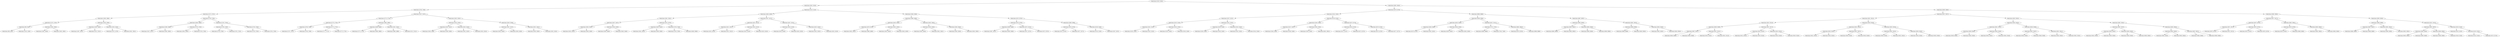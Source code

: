 digraph G{
1050658320 [label="Node{data=[5329, 5329]}"]
1050658320 -> 1174610811
1174610811 [label="Node{data=[3633, 3633]}"]
1174610811 -> 784028985
784028985 [label="Node{data=[2766, 2766]}"]
784028985 -> 897932499
897932499 [label="Node{data=[2373, 2373]}"]
897932499 -> 1978315573
1978315573 [label="Node{data=[1696, 1696]}"]
1978315573 -> 716000776
716000776 [label="Node{data=[1470, 1470]}"]
716000776 -> 1590416633
1590416633 [label="Node{data=[962, 962]}"]
1590416633 -> 1102538807
1102538807 [label="Node{data=[862, 862]}"]
1590416633 -> 1633949743
1633949743 [label="Node{data=[1426, 1426]}"]
716000776 -> 561628933
561628933 [label="Node{data=[1694, 1694]}"]
561628933 -> 563454927
563454927 [label="Node{data=[1693, 1693]}"]
561628933 -> 1528398106
1528398106 [label="Node{data=[1695, 1695]}"]
1978315573 -> 452808502
452808502 [label="Node{data=[1959, 1959]}"]
452808502 -> 1976820355
1976820355 [label="Node{data=[1905, 1905]}"]
1976820355 -> 2043984941
2043984941 [label="Node{data=[1697, 1697]}"]
1976820355 -> 1850925916
1850925916 [label="Node{data=[1912, 1912]}"]
452808502 -> 505845087
505845087 [label="Node{data=[2035, 2035]}"]
505845087 -> 1946926050
1946926050 [label="Node{data=[1973, 1973]}"]
505845087 -> 677532826
677532826 [label="Node{data=[2061, 2061]}"]
897932499 -> 1372789449
1372789449 [label="Node{data=[2758, 2758]}"]
1372789449 -> 2079711681
2079711681 [label="Node{data=[2666, 2666]}"]
2079711681 -> 1376293366
1376293366 [label="Node{data=[2588, 2588]}"]
1376293366 -> 1760876969
1760876969 [label="Node{data=[2547, 2547]}"]
1376293366 -> 565740332
565740332 [label="Node{data=[2665, 2665]}"]
2079711681 -> 1972868403
1972868403 [label="Node{data=[2705, 2705]}"]
1972868403 -> 1661349206
1661349206 [label="Node{data=[2693, 2693]}"]
1972868403 -> 770808078
770808078 [label="Node{data=[2740, 2740]}"]
1372789449 -> 1219878527
1219878527 [label="Node{data=[2762, 2762]}"]
1219878527 -> 29553751
29553751 [label="Node{data=[2760, 2760]}"]
29553751 -> 1400640932
1400640932 [label="Node{data=[2759, 2759]}"]
29553751 -> 1927597868
1927597868 [label="Node{data=[2761, 2761]}"]
1219878527 -> 348434729
348434729 [label="Node{data=[2764, 2764]}"]
348434729 -> 36868010
36868010 [label="Node{data=[2763, 2763]}"]
348434729 -> 827353981
827353981 [label="Node{data=[2765, 2765]}"]
784028985 -> 1696157652
1696157652 [label="Node{data=[3347, 3347]}"]
1696157652 -> 1424357287
1424357287 [label="Node{data=[2774, 2774]}"]
1424357287 -> 1111260494
1111260494 [label="Node{data=[2770, 2770]}"]
1111260494 -> 1879440887
1879440887 [label="Node{data=[2768, 2768]}"]
1879440887 -> 1607302092
1607302092 [label="Node{data=[2767, 2767]}"]
1879440887 -> 611252061
611252061 [label="Node{data=[2769, 2769]}"]
1111260494 -> 85534867
85534867 [label="Node{data=[2772, 2772]}"]
85534867 -> 1521260418
1521260418 [label="Node{data=[2771, 2771]}"]
85534867 -> 1846248448
1846248448 [label="Node{data=[2773, 2773]}"]
1424357287 -> 1032602243
1032602243 [label="Node{data=[2885, 2885]}"]
1032602243 -> 1906157585
1906157585 [label="Node{data=[2868, 2868]}"]
1906157585 -> 1328754983
1328754983 [label="Node{data=[2775, 2775]}"]
1906157585 -> 2099939141
2099939141 [label="Node{data=[2880, 2880]}"]
1032602243 -> 585980473
585980473 [label="Node{data=[3281, 3281]}"]
585980473 -> 1051505493
1051505493 [label="Node{data=[2886, 2886]}"]
585980473 -> 1749026734
1749026734 [label="Node{data=[3312, 3312]}"]
1696157652 -> 1106883916
1106883916 [label="Node{data=[3625, 3625]}"]
1106883916 -> 151847896
151847896 [label="Node{data=[3543, 3543]}"]
151847896 -> 1382035383
1382035383 [label="Node{data=[3361, 3361]}"]
1382035383 -> 980758306
980758306 [label="Node{data=[3348, 3348]}"]
1382035383 -> 908766965
908766965 [label="Node{data=[3409, 3409]}"]
151847896 -> 1465415723
1465415723 [label="Node{data=[3623, 3623]}"]
1465415723 -> 68614368
68614368 [label="Node{data=[3622, 3622]}"]
1465415723 -> 394906495
394906495 [label="Node{data=[3624, 3624]}"]
1106883916 -> 1958183549
1958183549 [label="Node{data=[3629, 3629]}"]
1958183549 -> 1622812128
1622812128 [label="Node{data=[3627, 3627]}"]
1622812128 -> 1406664943
1406664943 [label="Node{data=[3626, 3626]}"]
1622812128 -> 181664728
181664728 [label="Node{data=[3628, 3628]}"]
1958183549 -> 1111438485
1111438485 [label="Node{data=[3631, 3631]}"]
1111438485 -> 1931185175
1931185175 [label="Node{data=[3630, 3630]}"]
1111438485 -> 1624716771
1624716771 [label="Node{data=[3632, 3632]}"]
1174610811 -> 1968119578
1968119578 [label="Node{data=[4143, 4143]}"]
1968119578 -> 1315903162
1315903162 [label="Node{data=[4009, 4009]}"]
1315903162 -> 1631273044
1631273044 [label="Node{data=[3641, 3641]}"]
1631273044 -> 941230525
941230525 [label="Node{data=[3637, 3637]}"]
941230525 -> 899704427
899704427 [label="Node{data=[3635, 3635]}"]
899704427 -> 63728803
63728803 [label="Node{data=[3634, 3634]}"]
899704427 -> 953070958
953070958 [label="Node{data=[3636, 3636]}"]
941230525 -> 1357972523
1357972523 [label="Node{data=[3639, 3639]}"]
1357972523 -> 1725211488
1725211488 [label="Node{data=[3638, 3638]}"]
1357972523 -> 102589037
102589037 [label="Node{data=[3640, 3640]}"]
1631273044 -> 1261818373
1261818373 [label="Node{data=[3673, 3673]}"]
1261818373 -> 322782996
322782996 [label="Node{data=[3643, 3643]}"]
322782996 -> 1353787824
1353787824 [label="Node{data=[3642, 3642]}"]
322782996 -> 1037182913
1037182913 [label="Node{data=[3658, 3658]}"]
1261818373 -> 1477607300
1477607300 [label="Node{data=[3738, 3738]}"]
1477607300 -> 569284213
569284213 [label="Node{data=[3700, 3700]}"]
1477607300 -> 2026624849
2026624849 [label="Node{data=[4008, 4008]}"]
1315903162 -> 1418402726
1418402726 [label="Node{data=[4017, 4017]}"]
1418402726 -> 531542252
531542252 [label="Node{data=[4013, 4013]}"]
531542252 -> 1244057682
1244057682 [label="Node{data=[4011, 4011]}"]
1244057682 -> 1819404056
1819404056 [label="Node{data=[4010, 4010]}"]
1244057682 -> 1621853979
1621853979 [label="Node{data=[4012, 4012]}"]
531542252 -> 183005746
183005746 [label="Node{data=[4015, 4015]}"]
183005746 -> 1991284605
1991284605 [label="Node{data=[4014, 4014]}"]
183005746 -> 362473364
362473364 [label="Node{data=[4016, 4016]}"]
1418402726 -> 691353955
691353955 [label="Node{data=[4021, 4021]}"]
691353955 -> 1610987413
1610987413 [label="Node{data=[4019, 4019]}"]
1610987413 -> 310173591
310173591 [label="Node{data=[4018, 4018]}"]
1610987413 -> 1352150027
1352150027 [label="Node{data=[4020, 4020]}"]
691353955 -> 1348921690
1348921690 [label="Node{data=[4023, 4023]}"]
1348921690 -> 487740892
487740892 [label="Node{data=[4022, 4022]}"]
1348921690 -> 1776726414
1776726414 [label="Node{data=[4024, 4024]}"]
1968119578 -> 2014261453
2014261453 [label="Node{data=[5066, 5066]}"]
2014261453 -> 532949679
532949679 [label="Node{data=[4980, 4980]}"]
532949679 -> 284635198
284635198 [label="Node{data=[4918, 4918]}"]
284635198 -> 1287756143
1287756143 [label="Node{data=[4578, 4578]}"]
1287756143 -> 1296646498
1296646498 [label="Node{data=[4562, 4562]}"]
1287756143 -> 1936100150
1936100150 [label="Node{data=[4896, 4896]}"]
284635198 -> 1522082724
1522082724 [label="Node{data=[4925, 4925]}"]
1522082724 -> 452182909
452182909 [label="Node{data=[4924, 4924]}"]
1522082724 -> 498520848
498520848 [label="Node{data=[4926, 4926]}"]
532949679 -> 1515115691
1515115691 [label="Node{data=[5062, 5062]}"]
1515115691 -> 1232693317
1232693317 [label="Node{data=[5050, 5050]}"]
1232693317 -> 1293263420
1293263420 [label="Node{data=[5004, 5004]}"]
1232693317 -> 1720764125
1720764125 [label="Node{data=[5061, 5061]}"]
1515115691 -> 1255648552
1255648552 [label="Node{data=[5064, 5064]}"]
1255648552 -> 1215221623
1215221623 [label="Node{data=[5063, 5063]}"]
1255648552 -> 671776772
671776772 [label="Node{data=[5065, 5065]}"]
2014261453 -> 1212943862
1212943862 [label="Node{data=[5074, 5074]}"]
1212943862 -> 1065699130
1065699130 [label="Node{data=[5070, 5070]}"]
1065699130 -> 28193482
28193482 [label="Node{data=[5068, 5068]}"]
28193482 -> 2111342683
2111342683 [label="Node{data=[5067, 5067]}"]
28193482 -> 1431505323
1431505323 [label="Node{data=[5069, 5069]}"]
1065699130 -> 1081747628
1081747628 [label="Node{data=[5072, 5072]}"]
1081747628 -> 816998923
816998923 [label="Node{data=[5071, 5071]}"]
1081747628 -> 152151574
152151574 [label="Node{data=[5073, 5073]}"]
1212943862 -> 1153624270
1153624270 [label="Node{data=[5089, 5089]}"]
1153624270 -> 1441564594
1441564594 [label="Node{data=[5076, 5076]}"]
1441564594 -> 1991068982
1991068982 [label="Node{data=[5075, 5075]}"]
1441564594 -> 1913156835
1913156835 [label="Node{data=[5077, 5077]}"]
1153624270 -> 559904500
559904500 [label="Node{data=[5258, 5258]}"]
559904500 -> 272610426
272610426 [label="Node{data=[5145, 5145]}"]
559904500 -> 216506294
216506294 [label="Node{data=[5307, 5307]}"]
1050658320 -> 1039748517
1039748517 [label="Node{data=[9005, 9005]}"]
1039748517 -> 1741386808
1741386808 [label="Node{data=[6278, 6278]}"]
1741386808 -> 171610335
171610335 [label="Node{data=[5345, 5345]}"]
171610335 -> 982561793
982561793 [label="Node{data=[5337, 5337]}"]
982561793 -> 1307787923
1307787923 [label="Node{data=[5333, 5333]}"]
1307787923 -> 1898284449
1898284449 [label="Node{data=[5331, 5331]}"]
1898284449 -> 801595186
801595186 [label="Node{data=[5330, 5330]}"]
1898284449 -> 273208951
273208951 [label="Node{data=[5332, 5332]}"]
1307787923 -> 1207499063
1207499063 [label="Node{data=[5335, 5335]}"]
1207499063 -> 447571172
447571172 [label="Node{data=[5334, 5334]}"]
1207499063 -> 260474444
260474444 [label="Node{data=[5336, 5336]}"]
982561793 -> 1504379557
1504379557 [label="Node{data=[5341, 5341]}"]
1504379557 -> 1503295974
1503295974 [label="Node{data=[5339, 5339]}"]
1503295974 -> 685882485
685882485 [label="Node{data=[5338, 5338]}"]
1503295974 -> 334429123
334429123 [label="Node{data=[5340, 5340]}"]
1504379557 -> 307326257
307326257 [label="Node{data=[5343, 5343]}"]
307326257 -> 411988948
411988948 [label="Node{data=[5342, 5342]}"]
307326257 -> 1026127524
1026127524 [label="Node{data=[5344, 5344]}"]
171610335 -> 1501405729
1501405729 [label="Node{data=[6136, 6136]}"]
1501405729 -> 1088189658
1088189658 [label="Node{data=[5349, 5349]}"]
1088189658 -> 724021190
724021190 [label="Node{data=[5347, 5347]}"]
724021190 -> 1573740624
1573740624 [label="Node{data=[5346, 5346]}"]
724021190 -> 1763028322
1763028322 [label="Node{data=[5348, 5348]}"]
1088189658 -> 1246522942
1246522942 [label="Node{data=[5383, 5383]}"]
1246522942 -> 1543745838
1543745838 [label="Node{data=[5350, 5350]}"]
1246522942 -> 1794802974
1794802974 [label="Node{data=[6091, 6091]}"]
1501405729 -> 784358302
784358302 [label="Node{data=[6274, 6274]}"]
784358302 -> 123006438
123006438 [label="Node{data=[6233, 6233]}"]
123006438 -> 1176479459
1176479459 [label="Node{data=[6147, 6147]}"]
123006438 -> 2029197643
2029197643 [label="Node{data=[6273, 6273]}"]
784358302 -> 1413722464
1413722464 [label="Node{data=[6276, 6276]}"]
1413722464 -> 1960336851
1960336851 [label="Node{data=[6275, 6275]}"]
1413722464 -> 1338758421
1338758421 [label="Node{data=[6277, 6277]}"]
1741386808 -> 798143718
798143718 [label="Node{data=[8989, 8989]}"]
798143718 -> 1712576709
1712576709 [label="Node{data=[6286, 6286]}"]
1712576709 -> 1343436561
1343436561 [label="Node{data=[6282, 6282]}"]
1343436561 -> 1105277819
1105277819 [label="Node{data=[6280, 6280]}"]
1105277819 -> 2079230501
2079230501 [label="Node{data=[6279, 6279]}"]
1105277819 -> 54763629
54763629 [label="Node{data=[6281, 6281]}"]
1343436561 -> 1252111531
1252111531 [label="Node{data=[6284, 6284]}"]
1252111531 -> 43199599
43199599 [label="Node{data=[6283, 6283]}"]
1252111531 -> 220410298
220410298 [label="Node{data=[6285, 6285]}"]
1712576709 -> 327006395
327006395 [label="Node{data=[8311, 8311]}"]
327006395 -> 1413370515
1413370515 [label="Node{data=[7475, 7475]}"]
1413370515 -> 1331035183
1331035183 [label="Node{data=[6988, 6988]}"]
1413370515 -> 1542433438
1542433438 [label="Node{data=[7546, 7546]}"]
327006395 -> 631859512
631859512 [label="Node{data=[8862, 8862]}"]
631859512 -> 61148628
61148628 [label="Node{data=[8376, 8376]}"]
631859512 -> 1668361483
1668361483 [label="Node{data=[8988, 8988]}"]
798143718 -> 1164759201
1164759201 [label="Node{data=[8997, 8997]}"]
1164759201 -> 736268701
736268701 [label="Node{data=[8993, 8993]}"]
736268701 -> 8581784
8581784 [label="Node{data=[8991, 8991]}"]
8581784 -> 1794215670
1794215670 [label="Node{data=[8990, 8990]}"]
8581784 -> 1228645073
1228645073 [label="Node{data=[8992, 8992]}"]
736268701 -> 1986702354
1986702354 [label="Node{data=[8995, 8995]}"]
1986702354 -> 1642829429
1642829429 [label="Node{data=[8994, 8994]}"]
1986702354 -> 118170240
118170240 [label="Node{data=[8996, 8996]}"]
1164759201 -> 322053530
322053530 [label="Node{data=[9001, 9001]}"]
322053530 -> 815469010
815469010 [label="Node{data=[8999, 8999]}"]
815469010 -> 234774922
234774922 [label="Node{data=[8998, 8998]}"]
815469010 -> 1405046167
1405046167 [label="Node{data=[9000, 9000]}"]
322053530 -> 1361296527
1361296527 [label="Node{data=[9003, 9003]}"]
1361296527 -> 962470648
962470648 [label="Node{data=[9002, 9002]}"]
1361296527 -> 1205003880
1205003880 [label="Node{data=[9004, 9004]}"]
1039748517 -> 1848166640
1848166640 [label="Node{data=[9069, 9069]}"]
1848166640 -> 581158526
581158526 [label="Node{data=[9037, 9037]}"]
581158526 -> 1780640048
1780640048 [label="Node{data=[9021, 9021]}"]
1780640048 -> 974336954
974336954 [label="Node{data=[9013, 9013]}"]
974336954 -> 307499840
307499840 [label="Node{data=[9009, 9009]}"]
307499840 -> 788051778
788051778 [label="Node{data=[9007, 9007]}"]
788051778 -> 1466576964
1466576964 [label="Node{data=[9006, 9006]}"]
788051778 -> 1950828528
1950828528 [label="Node{data=[9008, 9008]}"]
307499840 -> 1178309675
1178309675 [label="Node{data=[9011, 9011]}"]
1178309675 -> 764569865
764569865 [label="Node{data=[9010, 9010]}"]
1178309675 -> 737973487
737973487 [label="Node{data=[9012, 9012]}"]
974336954 -> 1707753127
1707753127 [label="Node{data=[9017, 9017]}"]
1707753127 -> 2135586041
2135586041 [label="Node{data=[9015, 9015]}"]
2135586041 -> 1093570616
1093570616 [label="Node{data=[9014, 9014]}"]
2135586041 -> 238694174
238694174 [label="Node{data=[9016, 9016]}"]
1707753127 -> 984684408
984684408 [label="Node{data=[9019, 9019]}"]
984684408 -> 384848235
384848235 [label="Node{data=[9018, 9018]}"]
984684408 -> 594193629
594193629 [label="Node{data=[9020, 9020]}"]
1780640048 -> 2096575857
2096575857 [label="Node{data=[9029, 9029]}"]
2096575857 -> 1322252096
1322252096 [label="Node{data=[9025, 9025]}"]
1322252096 -> 1512086779
1512086779 [label="Node{data=[9023, 9023]}"]
1512086779 -> 744152870
744152870 [label="Node{data=[9022, 9022]}"]
1512086779 -> 1766013793
1766013793 [label="Node{data=[9024, 9024]}"]
1322252096 -> 1485288702
1485288702 [label="Node{data=[9027, 9027]}"]
1485288702 -> 102640721
102640721 [label="Node{data=[9026, 9026]}"]
1485288702 -> 2085056603
2085056603 [label="Node{data=[9028, 9028]}"]
2096575857 -> 212849793
212849793 [label="Node{data=[9033, 9033]}"]
212849793 -> 1768599982
1768599982 [label="Node{data=[9031, 9031]}"]
1768599982 -> 509703286
509703286 [label="Node{data=[9030, 9030]}"]
1768599982 -> 1508051529
1508051529 [label="Node{data=[9032, 9032]}"]
212849793 -> 731563560
731563560 [label="Node{data=[9035, 9035]}"]
731563560 -> 398587188
398587188 [label="Node{data=[9034, 9034]}"]
731563560 -> 43446654
43446654 [label="Node{data=[9036, 9036]}"]
581158526 -> 1139151399
1139151399 [label="Node{data=[9053, 9053]}"]
1139151399 -> 1043347445
1043347445 [label="Node{data=[9045, 9045]}"]
1043347445 -> 641731922
641731922 [label="Node{data=[9041, 9041]}"]
641731922 -> 325588453
325588453 [label="Node{data=[9039, 9039]}"]
325588453 -> 1617709701
1617709701 [label="Node{data=[9038, 9038]}"]
325588453 -> 1599887074
1599887074 [label="Node{data=[9040, 9040]}"]
641731922 -> 2035350214
2035350214 [label="Node{data=[9043, 9043]}"]
2035350214 -> 717496116
717496116 [label="Node{data=[9042, 9042]}"]
2035350214 -> 687755403
687755403 [label="Node{data=[9044, 9044]}"]
1043347445 -> 355002416
355002416 [label="Node{data=[9049, 9049]}"]
355002416 -> 1808840345
1808840345 [label="Node{data=[9047, 9047]}"]
1808840345 -> 1634150760
1634150760 [label="Node{data=[9046, 9046]}"]
1808840345 -> 994531271
994531271 [label="Node{data=[9048, 9048]}"]
355002416 -> 1778143735
1778143735 [label="Node{data=[9051, 9051]}"]
1778143735 -> 133584431
133584431 [label="Node{data=[9050, 9050]}"]
1778143735 -> 1602356176
1602356176 [label="Node{data=[9052, 9052]}"]
1139151399 -> 1585090184
1585090184 [label="Node{data=[9061, 9061]}"]
1585090184 -> 1426198361
1426198361 [label="Node{data=[9057, 9057]}"]
1426198361 -> 1617984760
1617984760 [label="Node{data=[9055, 9055]}"]
1617984760 -> 790855589
790855589 [label="Node{data=[9054, 9054]}"]
1617984760 -> 623360519
623360519 [label="Node{data=[9056, 9056]}"]
1426198361 -> 1620705597
1620705597 [label="Node{data=[9059, 9059]}"]
1620705597 -> 57554538
57554538 [label="Node{data=[9058, 9058]}"]
1620705597 -> 931442677
931442677 [label="Node{data=[9060, 9060]}"]
1585090184 -> 795593856
795593856 [label="Node{data=[9065, 9065]}"]
795593856 -> 533242809
533242809 [label="Node{data=[9063, 9063]}"]
533242809 -> 1843858252
1843858252 [label="Node{data=[9062, 9062]}"]
533242809 -> 2140076546
2140076546 [label="Node{data=[9064, 9064]}"]
795593856 -> 242230975
242230975 [label="Node{data=[9067, 9067]}"]
242230975 -> 1417648547
1417648547 [label="Node{data=[9066, 9066]}"]
242230975 -> 26694923
26694923 [label="Node{data=[9068, 9068]}"]
1848166640 -> 155316689
155316689 [label="Node{data=[9085, 9085]}"]
155316689 -> 109800344
109800344 [label="Node{data=[9077, 9077]}"]
109800344 -> 772884587
772884587 [label="Node{data=[9073, 9073]}"]
772884587 -> 353726383
353726383 [label="Node{data=[9071, 9071]}"]
353726383 -> 333237157
333237157 [label="Node{data=[9070, 9070]}"]
353726383 -> 1322690029
1322690029 [label="Node{data=[9072, 9072]}"]
772884587 -> 1788931660
1788931660 [label="Node{data=[9075, 9075]}"]
1788931660 -> 1425448096
1425448096 [label="Node{data=[9074, 9074]}"]
1788931660 -> 553841784
553841784 [label="Node{data=[9076, 9076]}"]
109800344 -> 1509999736
1509999736 [label="Node{data=[9081, 9081]}"]
1509999736 -> 935298042
935298042 [label="Node{data=[9079, 9079]}"]
935298042 -> 1464605233
1464605233 [label="Node{data=[9078, 9078]}"]
935298042 -> 1641776532
1641776532 [label="Node{data=[9080, 9080]}"]
1509999736 -> 1025814227
1025814227 [label="Node{data=[9083, 9083]}"]
1025814227 -> 1993296606
1993296606 [label="Node{data=[9082, 9082]}"]
1025814227 -> 1097161636
1097161636 [label="Node{data=[9084, 9084]}"]
155316689 -> 2083492153
2083492153 [label="Node{data=[9093, 9093]}"]
2083492153 -> 1692793433
1692793433 [label="Node{data=[9089, 9089]}"]
1692793433 -> 1760609697
1760609697 [label="Node{data=[9087, 9087]}"]
1760609697 -> 61016928
61016928 [label="Node{data=[9086, 9086]}"]
1760609697 -> 50717812
50717812 [label="Node{data=[9088, 9088]}"]
1692793433 -> 1224339839
1224339839 [label="Node{data=[9091, 9091]}"]
1224339839 -> 650831884
650831884 [label="Node{data=[9090, 9090]}"]
1224339839 -> 1034489790
1034489790 [label="Node{data=[9092, 9092]}"]
2083492153 -> 287533627
287533627 [label="Node{data=[9101, 9101]}"]
287533627 -> 383124329
383124329 [label="Node{data=[9097, 9097]}"]
383124329 -> 1739391799
1739391799 [label="Node{data=[9095, 9095]}"]
1739391799 -> 302789763
302789763 [label="Node{data=[9094, 9094]}"]
1739391799 -> 418702923
418702923 [label="Node{data=[9096, 9096]}"]
383124329 -> 1050633079
1050633079 [label="Node{data=[9099, 9099]}"]
1050633079 -> 832863016
832863016 [label="Node{data=[9098, 9098]}"]
1050633079 -> 1124071859
1124071859 [label="Node{data=[9100, 9100]}"]
287533627 -> 2105973017
2105973017 [label="Node{data=[9103, 9103]}"]
2105973017 -> 944228613
944228613 [label="Node{data=[9102, 9102]}"]
2105973017 -> 707299358
707299358 [label="Node{data=[9105, 9105]}"]
707299358 -> 388488841
388488841 [label="Node{data=[9104, 9104]}"]
707299358 -> 1579205413
1579205413 [label="Node{data=[9274, 9274]}"]
}